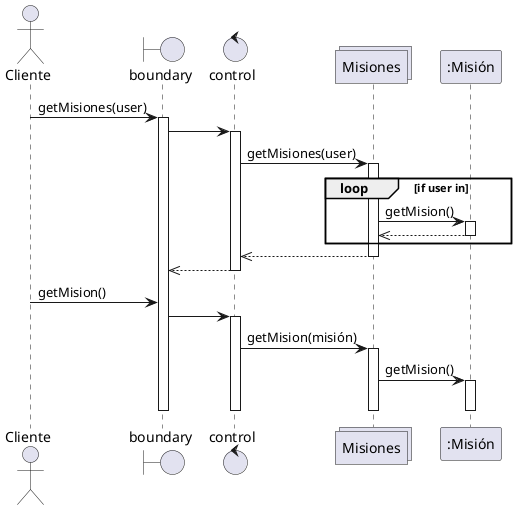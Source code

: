 @startuml mostrar Premios
actor "Cliente" as Client
boundary boundary
control control
collections Misiones as prizes 
participant ":Misión" as prize
Client->boundary :getMisiones(user)
activate boundary
boundary->control
activate control
control->prizes:getMisiones(user)
activate prizes
loop if user in
  prizes->prize: getMision()
  activate prize
  prizes<<--prize
  deactivate prize
end
control<<--prizes
deactivate prizes
boundary<<-- control
deactivate control

Client->boundary :getMision()
boundary -> control 
activate control
control -> prizes:getMision(misión)
activate prizes
prizes -> prize:getMision()
activate prize
deactivate prize
deactivate prizes
deactivate control
deactivate boundary


@enduml